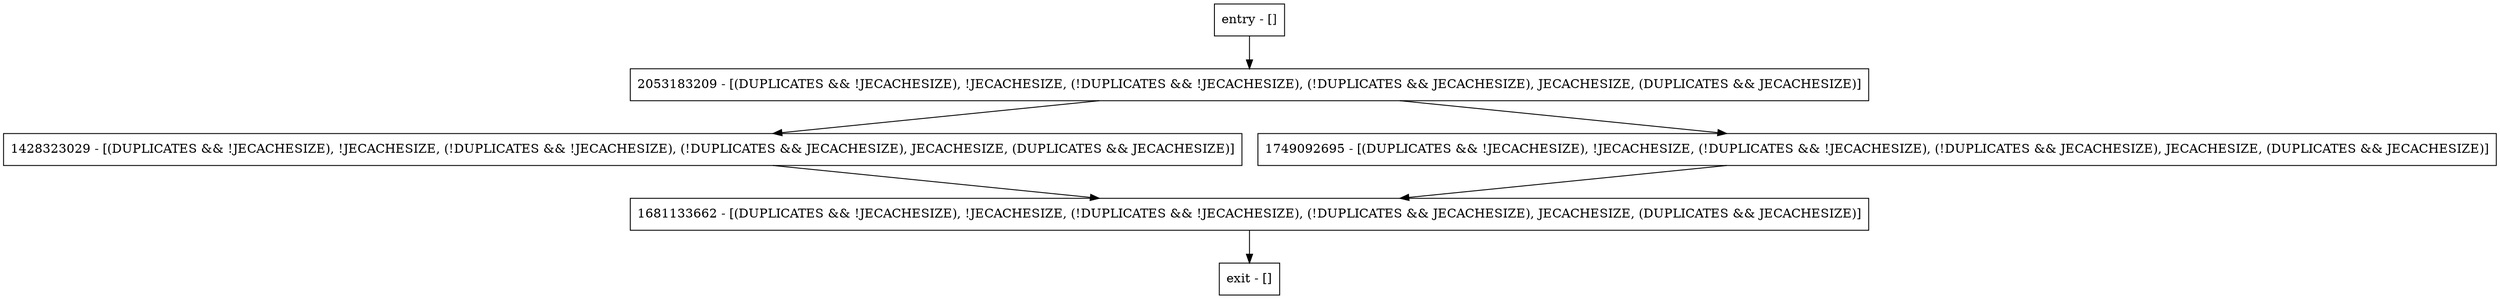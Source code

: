 digraph getSortedDuplicates {
node [shape=record];
1428323029 [label="1428323029 - [(DUPLICATES && !JECACHESIZE), !JECACHESIZE, (!DUPLICATES && !JECACHESIZE), (!DUPLICATES && JECACHESIZE), JECACHESIZE, (DUPLICATES && JECACHESIZE)]"];
entry [label="entry - []"];
exit [label="exit - []"];
1749092695 [label="1749092695 - [(DUPLICATES && !JECACHESIZE), !JECACHESIZE, (!DUPLICATES && !JECACHESIZE), (!DUPLICATES && JECACHESIZE), JECACHESIZE, (DUPLICATES && JECACHESIZE)]"];
2053183209 [label="2053183209 - [(DUPLICATES && !JECACHESIZE), !JECACHESIZE, (!DUPLICATES && !JECACHESIZE), (!DUPLICATES && JECACHESIZE), JECACHESIZE, (DUPLICATES && JECACHESIZE)]"];
1681133662 [label="1681133662 - [(DUPLICATES && !JECACHESIZE), !JECACHESIZE, (!DUPLICATES && !JECACHESIZE), (!DUPLICATES && JECACHESIZE), JECACHESIZE, (DUPLICATES && JECACHESIZE)]"];
entry;
exit;
1428323029 -> 1681133662;
entry -> 2053183209;
1749092695 -> 1681133662;
2053183209 -> 1428323029;
2053183209 -> 1749092695;
1681133662 -> exit;
}
